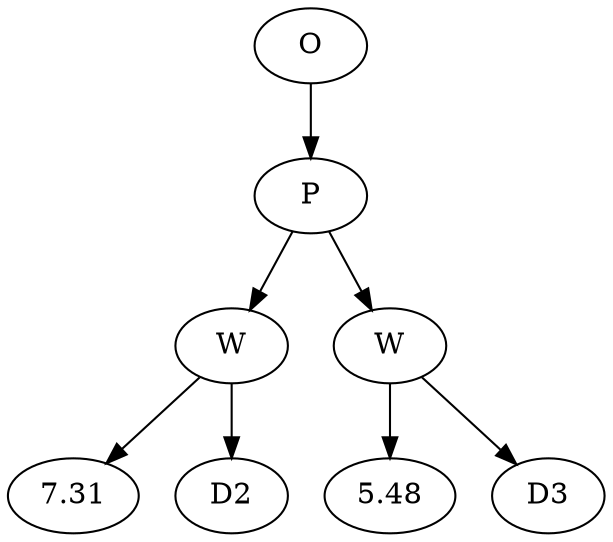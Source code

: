 // Tree
digraph {
	310275 [label=O]
	310276 [label=P]
	310275 -> 310276
	310277 [label=W]
	310276 -> 310277
	310278 [label=7.31]
	310277 -> 310278
	310279 [label=D2]
	310277 -> 310279
	310280 [label=W]
	310276 -> 310280
	310281 [label=5.48]
	310280 -> 310281
	310282 [label=D3]
	310280 -> 310282
}
